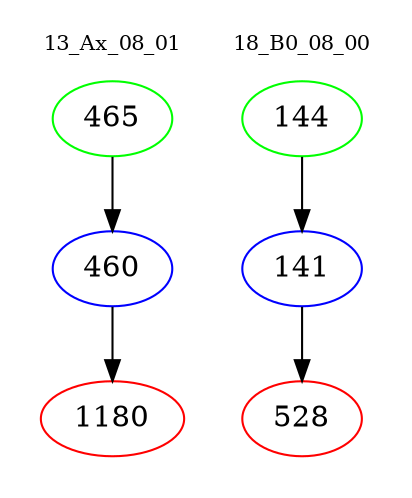 digraph{
subgraph cluster_0 {
color = white
label = "13_Ax_08_01";
fontsize=10;
T0_465 [label="465", color="green"]
T0_465 -> T0_460 [color="black"]
T0_460 [label="460", color="blue"]
T0_460 -> T0_1180 [color="black"]
T0_1180 [label="1180", color="red"]
}
subgraph cluster_1 {
color = white
label = "18_B0_08_00";
fontsize=10;
T1_144 [label="144", color="green"]
T1_144 -> T1_141 [color="black"]
T1_141 [label="141", color="blue"]
T1_141 -> T1_528 [color="black"]
T1_528 [label="528", color="red"]
}
}
